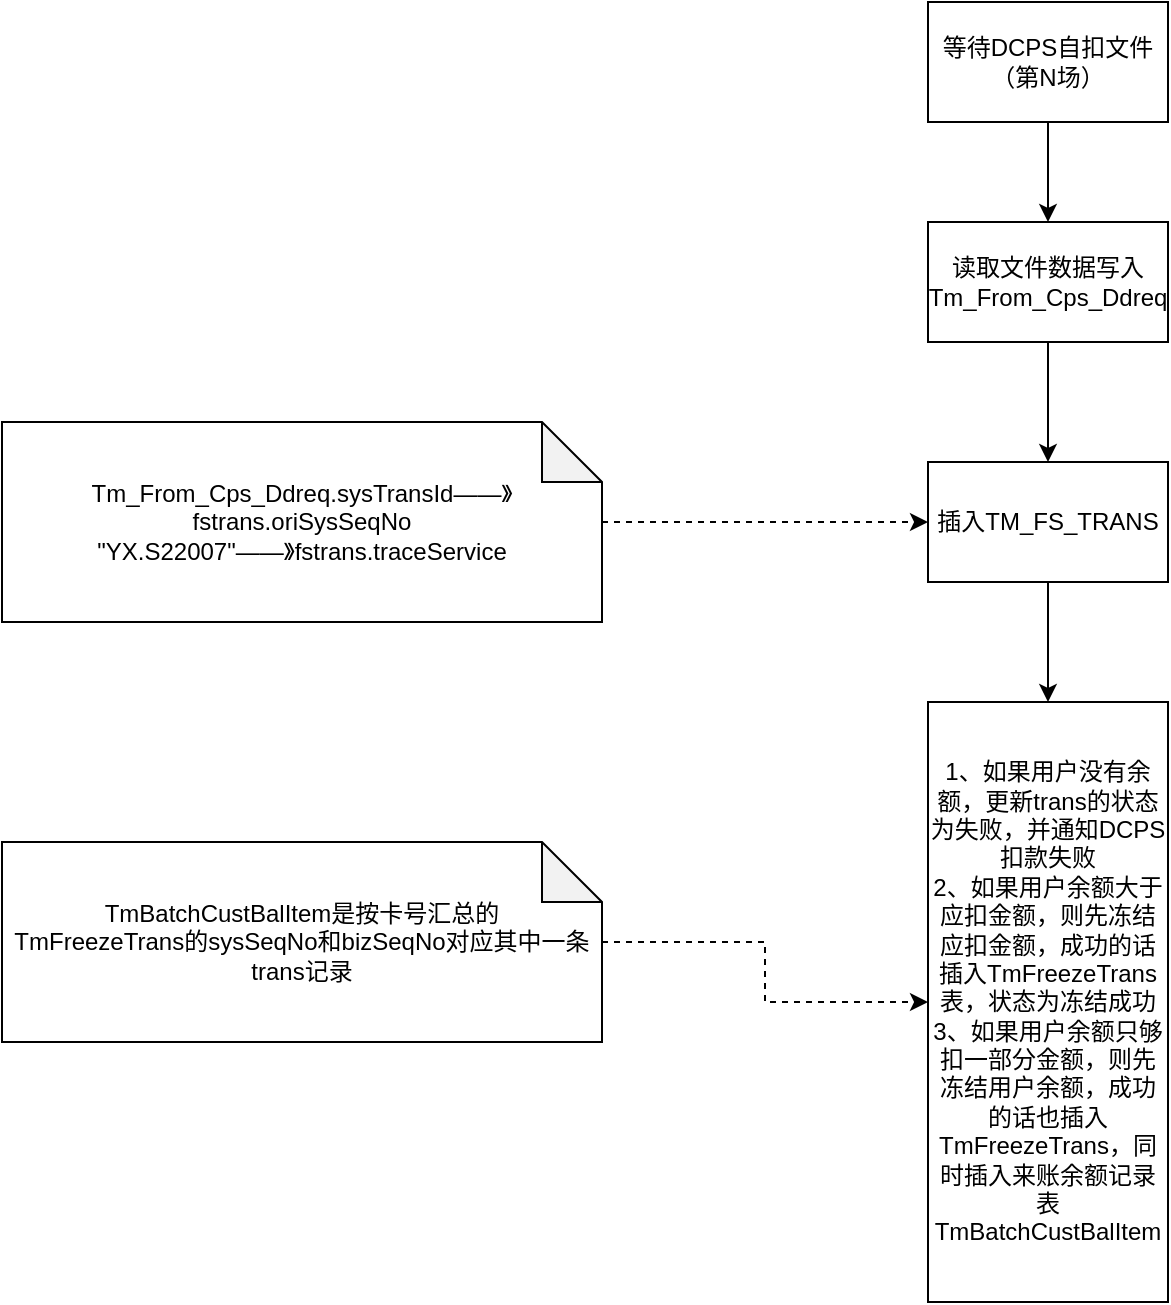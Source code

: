 <mxfile version="10.6.3" type="github"><diagram id="oMxV5vfdUH3KtlMI_fZQ" name="ç¬¬ 1 é¡µ"><mxGraphModel dx="1393" dy="770" grid="1" gridSize="10" guides="1" tooltips="1" connect="1" arrows="1" fold="1" page="1" pageScale="1" pageWidth="827" pageHeight="1169" math="0" shadow="0"><root><mxCell id="0"/><mxCell id="1" parent="0"/><mxCell id="h3yOxXbhyVP7IWCBKgHd-6" value="" style="edgeStyle=orthogonalEdgeStyle;rounded=0;orthogonalLoop=1;jettySize=auto;html=1;" parent="1" source="h3yOxXbhyVP7IWCBKgHd-1" target="h3yOxXbhyVP7IWCBKgHd-2" edge="1"><mxGeometry relative="1" as="geometry"/></mxCell><mxCell id="h3yOxXbhyVP7IWCBKgHd-1" value="读取文件数据写入Tm_From_Cps_Ddreq" style="rounded=0;whiteSpace=wrap;html=1;" parent="1" vertex="1"><mxGeometry x="473" y="200" width="120" height="60" as="geometry"/></mxCell><mxCell id="h3yOxXbhyVP7IWCBKgHd-8" value="" style="edgeStyle=orthogonalEdgeStyle;rounded=0;orthogonalLoop=1;jettySize=auto;html=1;" parent="1" source="h3yOxXbhyVP7IWCBKgHd-2" target="h3yOxXbhyVP7IWCBKgHd-7" edge="1"><mxGeometry relative="1" as="geometry"/></mxCell><mxCell id="h3yOxXbhyVP7IWCBKgHd-2" value="&lt;div&gt;插入TM_FS_TRANS&lt;/div&gt;" style="rounded=0;whiteSpace=wrap;html=1;" parent="1" vertex="1"><mxGeometry x="473" y="320" width="120" height="60" as="geometry"/></mxCell><mxCell id="h3yOxXbhyVP7IWCBKgHd-5" value="" style="edgeStyle=orthogonalEdgeStyle;rounded=0;orthogonalLoop=1;jettySize=auto;html=1;dashed=1;entryX=0;entryY=0.5;entryDx=0;entryDy=0;" parent="1" source="h3yOxXbhyVP7IWCBKgHd-3" target="h3yOxXbhyVP7IWCBKgHd-2" edge="1"><mxGeometry relative="1" as="geometry"><mxPoint x="390" y="350" as="targetPoint"/></mxGeometry></mxCell><mxCell id="h3yOxXbhyVP7IWCBKgHd-3" value="Tm_From_Cps_Ddreq.sysTransId——》fstrans.oriSysSeqNo&lt;br&gt;&quot;YX.S22007&quot;——》fstrans.traceService" style="shape=note;whiteSpace=wrap;html=1;backgroundOutline=1;darkOpacity=0.05;" parent="1" vertex="1"><mxGeometry x="10" y="300" width="300" height="100" as="geometry"/></mxCell><mxCell id="h3yOxXbhyVP7IWCBKgHd-7" value="&lt;div&gt;1、如果用户没有余额，更新trans的状态为失败，并通知DCPS扣款失败&lt;/div&gt;&lt;div&gt;2、如果用户余额大于应扣金额，则先冻结应扣金额，成功的话插入TmFreezeTrans表，状态为冻结成功&lt;/div&gt;&lt;div&gt;3、如果用户余额只够扣一部分金额，则先冻结用户余额，成功的话也插入TmFreezeTrans，同时插入来账余额记录表TmBatchCustBalItem&lt;/div&gt;" style="rounded=0;whiteSpace=wrap;html=1;" parent="1" vertex="1"><mxGeometry x="473" y="440" width="120" height="300" as="geometry"/></mxCell><mxCell id="h3yOxXbhyVP7IWCBKgHd-10" value="" style="edgeStyle=orthogonalEdgeStyle;rounded=0;orthogonalLoop=1;jettySize=auto;html=1;" parent="1" source="h3yOxXbhyVP7IWCBKgHd-9" target="h3yOxXbhyVP7IWCBKgHd-1" edge="1"><mxGeometry relative="1" as="geometry"/></mxCell><mxCell id="h3yOxXbhyVP7IWCBKgHd-9" value="等待DCPS自扣文件&lt;br&gt;（第N场）" style="rounded=0;whiteSpace=wrap;html=1;" parent="1" vertex="1"><mxGeometry x="473" y="90" width="120" height="60" as="geometry"/></mxCell><mxCell id="tsPrx4DkYGbj8yEugIVW-4" value="" style="edgeStyle=orthogonalEdgeStyle;rounded=0;orthogonalLoop=1;jettySize=auto;html=1;dashed=1;" edge="1" parent="1" source="tsPrx4DkYGbj8yEugIVW-1" target="h3yOxXbhyVP7IWCBKgHd-7"><mxGeometry relative="1" as="geometry"><mxPoint x="470" y="560" as="targetPoint"/></mxGeometry></mxCell><mxCell id="tsPrx4DkYGbj8yEugIVW-1" value="TmBatchCustBalItem是按卡号汇总的&lt;br&gt;TmFreezeTrans的sysSeqNo和bizSeqNo对应其中一条trans记录" style="shape=note;whiteSpace=wrap;html=1;backgroundOutline=1;darkOpacity=0.05;" vertex="1" parent="1"><mxGeometry x="10" y="510" width="300" height="100" as="geometry"/></mxCell></root></mxGraphModel></diagram></mxfile>